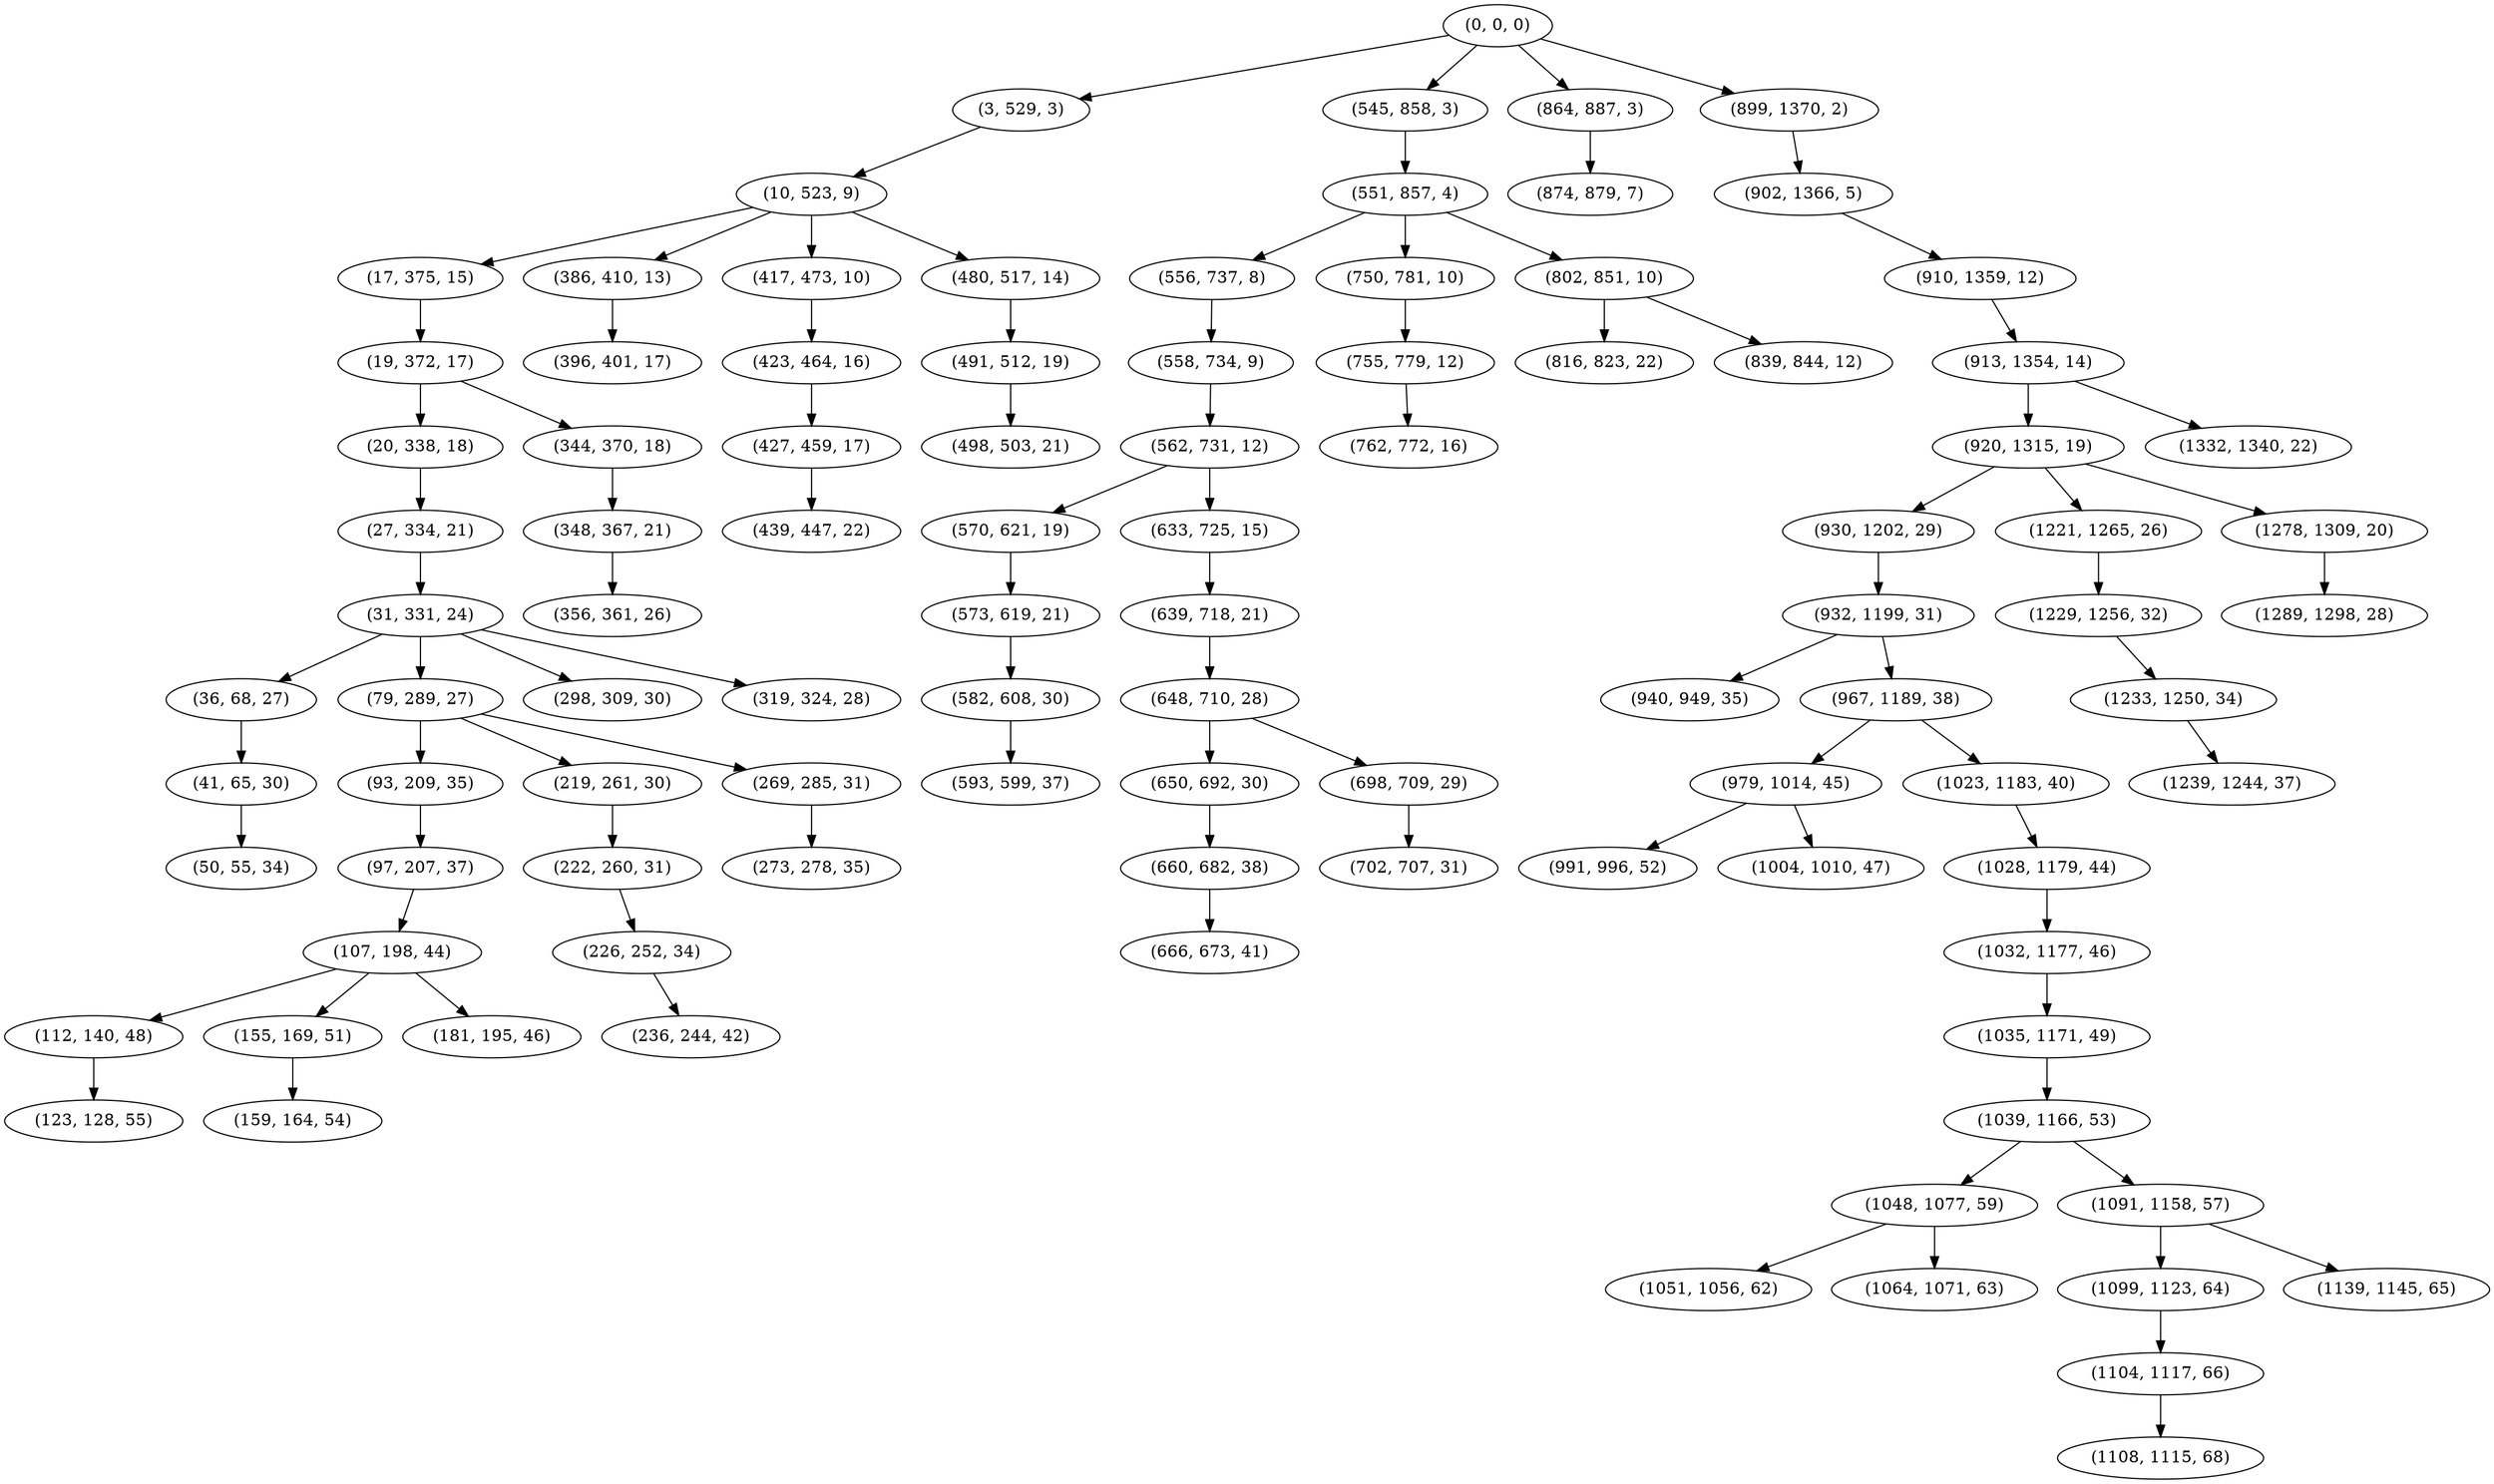 digraph tree {
    "(0, 0, 0)";
    "(3, 529, 3)";
    "(10, 523, 9)";
    "(17, 375, 15)";
    "(19, 372, 17)";
    "(20, 338, 18)";
    "(27, 334, 21)";
    "(31, 331, 24)";
    "(36, 68, 27)";
    "(41, 65, 30)";
    "(50, 55, 34)";
    "(79, 289, 27)";
    "(93, 209, 35)";
    "(97, 207, 37)";
    "(107, 198, 44)";
    "(112, 140, 48)";
    "(123, 128, 55)";
    "(155, 169, 51)";
    "(159, 164, 54)";
    "(181, 195, 46)";
    "(219, 261, 30)";
    "(222, 260, 31)";
    "(226, 252, 34)";
    "(236, 244, 42)";
    "(269, 285, 31)";
    "(273, 278, 35)";
    "(298, 309, 30)";
    "(319, 324, 28)";
    "(344, 370, 18)";
    "(348, 367, 21)";
    "(356, 361, 26)";
    "(386, 410, 13)";
    "(396, 401, 17)";
    "(417, 473, 10)";
    "(423, 464, 16)";
    "(427, 459, 17)";
    "(439, 447, 22)";
    "(480, 517, 14)";
    "(491, 512, 19)";
    "(498, 503, 21)";
    "(545, 858, 3)";
    "(551, 857, 4)";
    "(556, 737, 8)";
    "(558, 734, 9)";
    "(562, 731, 12)";
    "(570, 621, 19)";
    "(573, 619, 21)";
    "(582, 608, 30)";
    "(593, 599, 37)";
    "(633, 725, 15)";
    "(639, 718, 21)";
    "(648, 710, 28)";
    "(650, 692, 30)";
    "(660, 682, 38)";
    "(666, 673, 41)";
    "(698, 709, 29)";
    "(702, 707, 31)";
    "(750, 781, 10)";
    "(755, 779, 12)";
    "(762, 772, 16)";
    "(802, 851, 10)";
    "(816, 823, 22)";
    "(839, 844, 12)";
    "(864, 887, 3)";
    "(874, 879, 7)";
    "(899, 1370, 2)";
    "(902, 1366, 5)";
    "(910, 1359, 12)";
    "(913, 1354, 14)";
    "(920, 1315, 19)";
    "(930, 1202, 29)";
    "(932, 1199, 31)";
    "(940, 949, 35)";
    "(967, 1189, 38)";
    "(979, 1014, 45)";
    "(991, 996, 52)";
    "(1004, 1010, 47)";
    "(1023, 1183, 40)";
    "(1028, 1179, 44)";
    "(1032, 1177, 46)";
    "(1035, 1171, 49)";
    "(1039, 1166, 53)";
    "(1048, 1077, 59)";
    "(1051, 1056, 62)";
    "(1064, 1071, 63)";
    "(1091, 1158, 57)";
    "(1099, 1123, 64)";
    "(1104, 1117, 66)";
    "(1108, 1115, 68)";
    "(1139, 1145, 65)";
    "(1221, 1265, 26)";
    "(1229, 1256, 32)";
    "(1233, 1250, 34)";
    "(1239, 1244, 37)";
    "(1278, 1309, 20)";
    "(1289, 1298, 28)";
    "(1332, 1340, 22)";
    "(0, 0, 0)" -> "(3, 529, 3)";
    "(0, 0, 0)" -> "(545, 858, 3)";
    "(0, 0, 0)" -> "(864, 887, 3)";
    "(0, 0, 0)" -> "(899, 1370, 2)";
    "(3, 529, 3)" -> "(10, 523, 9)";
    "(10, 523, 9)" -> "(17, 375, 15)";
    "(10, 523, 9)" -> "(386, 410, 13)";
    "(10, 523, 9)" -> "(417, 473, 10)";
    "(10, 523, 9)" -> "(480, 517, 14)";
    "(17, 375, 15)" -> "(19, 372, 17)";
    "(19, 372, 17)" -> "(20, 338, 18)";
    "(19, 372, 17)" -> "(344, 370, 18)";
    "(20, 338, 18)" -> "(27, 334, 21)";
    "(27, 334, 21)" -> "(31, 331, 24)";
    "(31, 331, 24)" -> "(36, 68, 27)";
    "(31, 331, 24)" -> "(79, 289, 27)";
    "(31, 331, 24)" -> "(298, 309, 30)";
    "(31, 331, 24)" -> "(319, 324, 28)";
    "(36, 68, 27)" -> "(41, 65, 30)";
    "(41, 65, 30)" -> "(50, 55, 34)";
    "(79, 289, 27)" -> "(93, 209, 35)";
    "(79, 289, 27)" -> "(219, 261, 30)";
    "(79, 289, 27)" -> "(269, 285, 31)";
    "(93, 209, 35)" -> "(97, 207, 37)";
    "(97, 207, 37)" -> "(107, 198, 44)";
    "(107, 198, 44)" -> "(112, 140, 48)";
    "(107, 198, 44)" -> "(155, 169, 51)";
    "(107, 198, 44)" -> "(181, 195, 46)";
    "(112, 140, 48)" -> "(123, 128, 55)";
    "(155, 169, 51)" -> "(159, 164, 54)";
    "(219, 261, 30)" -> "(222, 260, 31)";
    "(222, 260, 31)" -> "(226, 252, 34)";
    "(226, 252, 34)" -> "(236, 244, 42)";
    "(269, 285, 31)" -> "(273, 278, 35)";
    "(344, 370, 18)" -> "(348, 367, 21)";
    "(348, 367, 21)" -> "(356, 361, 26)";
    "(386, 410, 13)" -> "(396, 401, 17)";
    "(417, 473, 10)" -> "(423, 464, 16)";
    "(423, 464, 16)" -> "(427, 459, 17)";
    "(427, 459, 17)" -> "(439, 447, 22)";
    "(480, 517, 14)" -> "(491, 512, 19)";
    "(491, 512, 19)" -> "(498, 503, 21)";
    "(545, 858, 3)" -> "(551, 857, 4)";
    "(551, 857, 4)" -> "(556, 737, 8)";
    "(551, 857, 4)" -> "(750, 781, 10)";
    "(551, 857, 4)" -> "(802, 851, 10)";
    "(556, 737, 8)" -> "(558, 734, 9)";
    "(558, 734, 9)" -> "(562, 731, 12)";
    "(562, 731, 12)" -> "(570, 621, 19)";
    "(562, 731, 12)" -> "(633, 725, 15)";
    "(570, 621, 19)" -> "(573, 619, 21)";
    "(573, 619, 21)" -> "(582, 608, 30)";
    "(582, 608, 30)" -> "(593, 599, 37)";
    "(633, 725, 15)" -> "(639, 718, 21)";
    "(639, 718, 21)" -> "(648, 710, 28)";
    "(648, 710, 28)" -> "(650, 692, 30)";
    "(648, 710, 28)" -> "(698, 709, 29)";
    "(650, 692, 30)" -> "(660, 682, 38)";
    "(660, 682, 38)" -> "(666, 673, 41)";
    "(698, 709, 29)" -> "(702, 707, 31)";
    "(750, 781, 10)" -> "(755, 779, 12)";
    "(755, 779, 12)" -> "(762, 772, 16)";
    "(802, 851, 10)" -> "(816, 823, 22)";
    "(802, 851, 10)" -> "(839, 844, 12)";
    "(864, 887, 3)" -> "(874, 879, 7)";
    "(899, 1370, 2)" -> "(902, 1366, 5)";
    "(902, 1366, 5)" -> "(910, 1359, 12)";
    "(910, 1359, 12)" -> "(913, 1354, 14)";
    "(913, 1354, 14)" -> "(920, 1315, 19)";
    "(913, 1354, 14)" -> "(1332, 1340, 22)";
    "(920, 1315, 19)" -> "(930, 1202, 29)";
    "(920, 1315, 19)" -> "(1221, 1265, 26)";
    "(920, 1315, 19)" -> "(1278, 1309, 20)";
    "(930, 1202, 29)" -> "(932, 1199, 31)";
    "(932, 1199, 31)" -> "(940, 949, 35)";
    "(932, 1199, 31)" -> "(967, 1189, 38)";
    "(967, 1189, 38)" -> "(979, 1014, 45)";
    "(967, 1189, 38)" -> "(1023, 1183, 40)";
    "(979, 1014, 45)" -> "(991, 996, 52)";
    "(979, 1014, 45)" -> "(1004, 1010, 47)";
    "(1023, 1183, 40)" -> "(1028, 1179, 44)";
    "(1028, 1179, 44)" -> "(1032, 1177, 46)";
    "(1032, 1177, 46)" -> "(1035, 1171, 49)";
    "(1035, 1171, 49)" -> "(1039, 1166, 53)";
    "(1039, 1166, 53)" -> "(1048, 1077, 59)";
    "(1039, 1166, 53)" -> "(1091, 1158, 57)";
    "(1048, 1077, 59)" -> "(1051, 1056, 62)";
    "(1048, 1077, 59)" -> "(1064, 1071, 63)";
    "(1091, 1158, 57)" -> "(1099, 1123, 64)";
    "(1091, 1158, 57)" -> "(1139, 1145, 65)";
    "(1099, 1123, 64)" -> "(1104, 1117, 66)";
    "(1104, 1117, 66)" -> "(1108, 1115, 68)";
    "(1221, 1265, 26)" -> "(1229, 1256, 32)";
    "(1229, 1256, 32)" -> "(1233, 1250, 34)";
    "(1233, 1250, 34)" -> "(1239, 1244, 37)";
    "(1278, 1309, 20)" -> "(1289, 1298, 28)";
}
